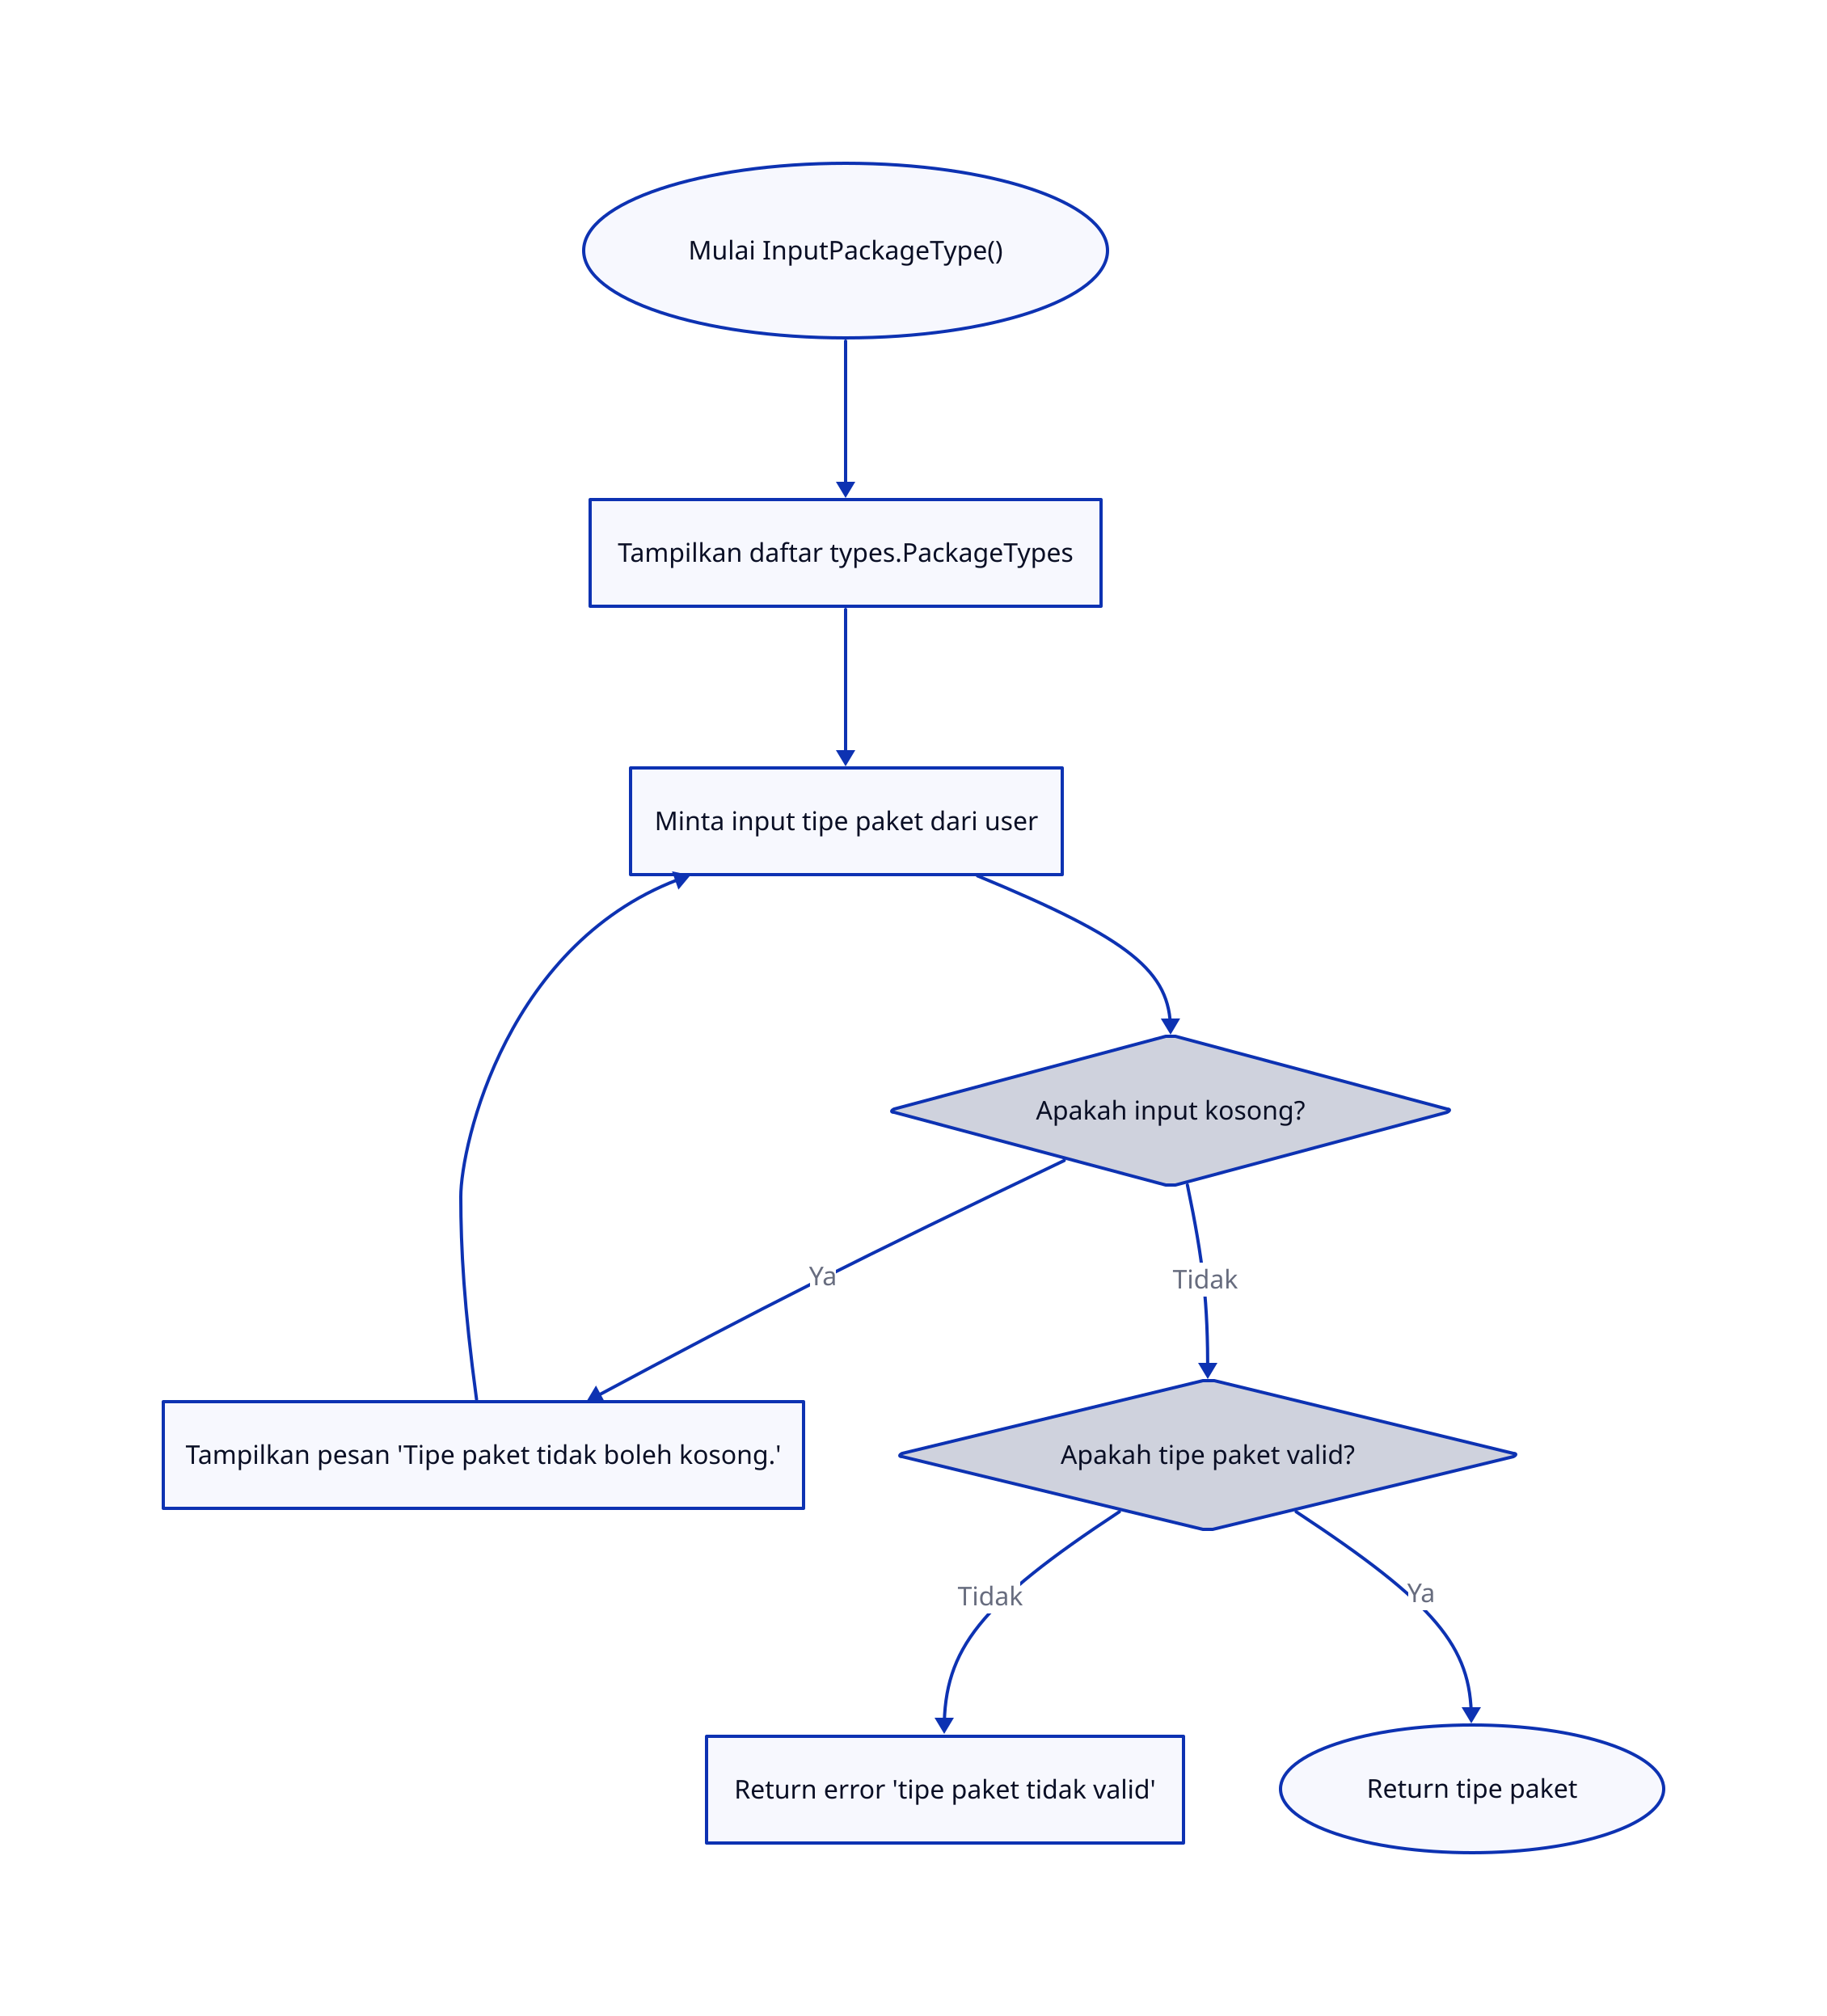 direction: down

start: "Mulai InputPackageType()" {
  shape: oval
}

tampilkanTipe: "Tampilkan daftar types.PackageTypes" {
  shape: rectangle
}

mintaInput: "Minta input tipe paket dari user" {
  shape: rectangle
}

cekInputKosong: "Apakah input kosong?" {
  shape: diamond
}

tampilkanErrorKosong: "Tampilkan pesan 'Tipe paket tidak boleh kosong.'" {
  shape: rectangle
}

cekValidasi: "Apakah tipe paket valid?" {
  shape: diamond
}

returnError: "Return error 'tipe paket tidak valid'" {
  shape: rectangle
}

returnSuccess: "Return tipe paket" {
  shape: oval
}

start -> tampilkanTipe -> mintaInput -> cekInputKosong
cekInputKosong -> tampilkanErrorKosong: Ya
tampilkanErrorKosong -> mintaInput
cekInputKosong -> cekValidasi: Tidak
cekValidasi -> returnError: Tidak
cekValidasi -> returnSuccess: Ya
